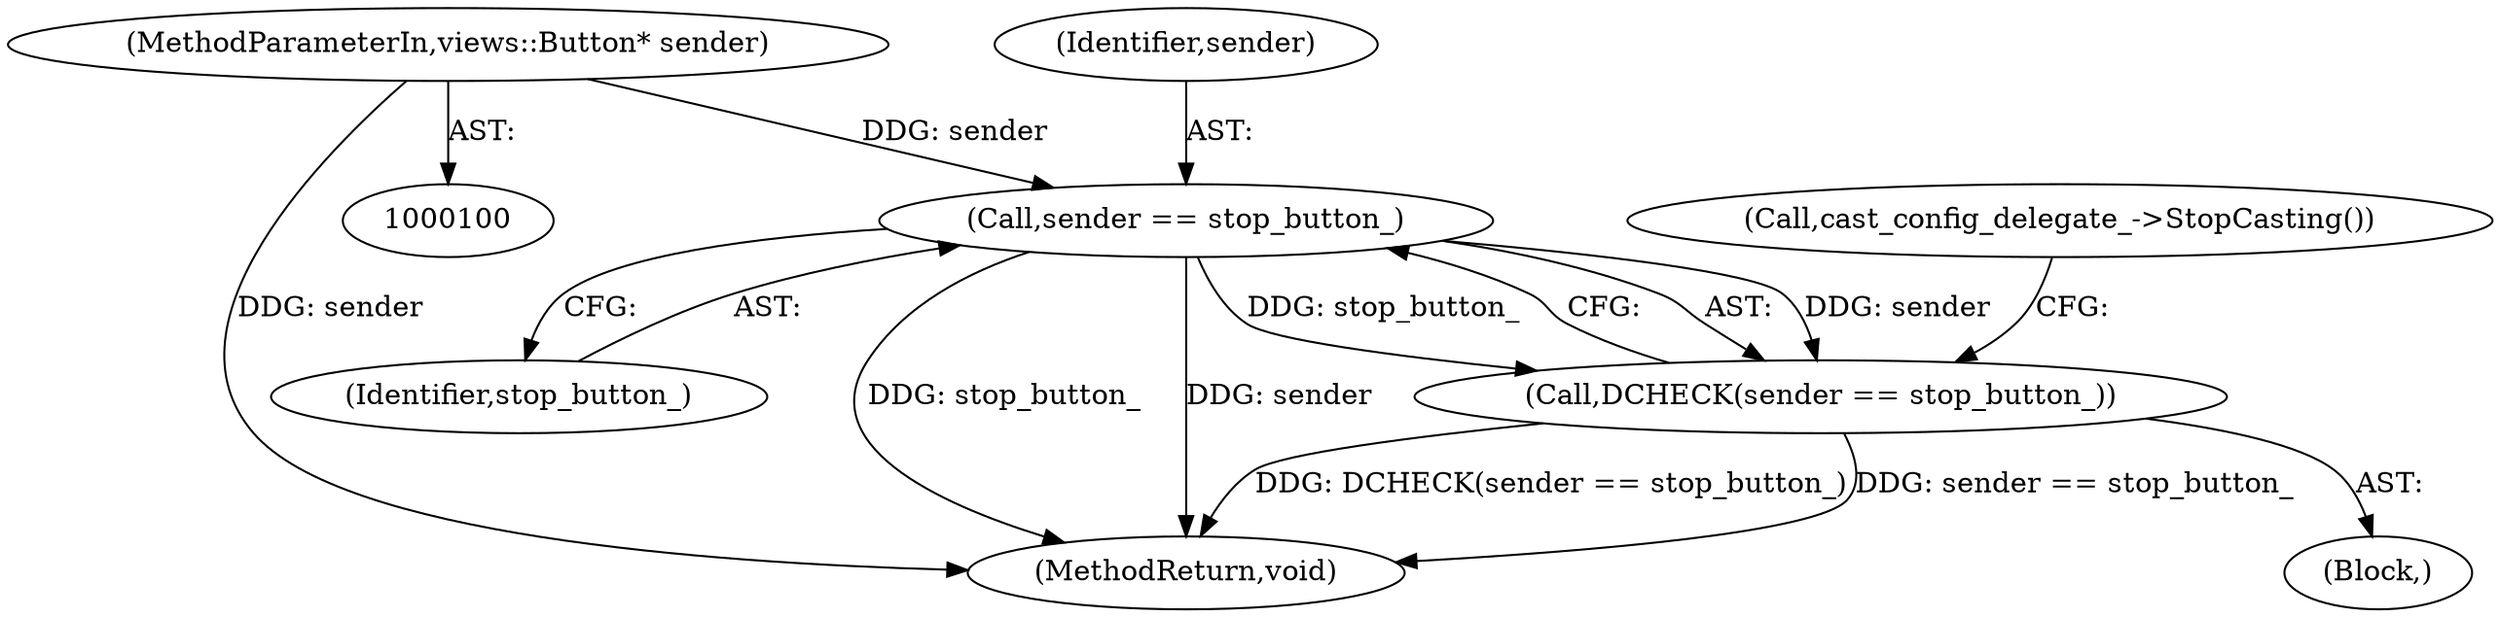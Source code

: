 digraph "0_Chrome_1924f747637265f563892b8f56a64391f6208194@API" {
"1000105" [label="(Call,sender == stop_button_)"];
"1000101" [label="(MethodParameterIn,views::Button* sender)"];
"1000104" [label="(Call,DCHECK(sender == stop_button_))"];
"1000105" [label="(Call,sender == stop_button_)"];
"1000103" [label="(Block,)"];
"1000101" [label="(MethodParameterIn,views::Button* sender)"];
"1000108" [label="(Call,cast_config_delegate_->StopCasting())"];
"1000107" [label="(Identifier,stop_button_)"];
"1000109" [label="(MethodReturn,void)"];
"1000104" [label="(Call,DCHECK(sender == stop_button_))"];
"1000106" [label="(Identifier,sender)"];
"1000105" -> "1000104"  [label="AST: "];
"1000105" -> "1000107"  [label="CFG: "];
"1000106" -> "1000105"  [label="AST: "];
"1000107" -> "1000105"  [label="AST: "];
"1000104" -> "1000105"  [label="CFG: "];
"1000105" -> "1000109"  [label="DDG: stop_button_"];
"1000105" -> "1000109"  [label="DDG: sender"];
"1000105" -> "1000104"  [label="DDG: sender"];
"1000105" -> "1000104"  [label="DDG: stop_button_"];
"1000101" -> "1000105"  [label="DDG: sender"];
"1000101" -> "1000100"  [label="AST: "];
"1000101" -> "1000109"  [label="DDG: sender"];
"1000104" -> "1000103"  [label="AST: "];
"1000108" -> "1000104"  [label="CFG: "];
"1000104" -> "1000109"  [label="DDG: DCHECK(sender == stop_button_)"];
"1000104" -> "1000109"  [label="DDG: sender == stop_button_"];
}
